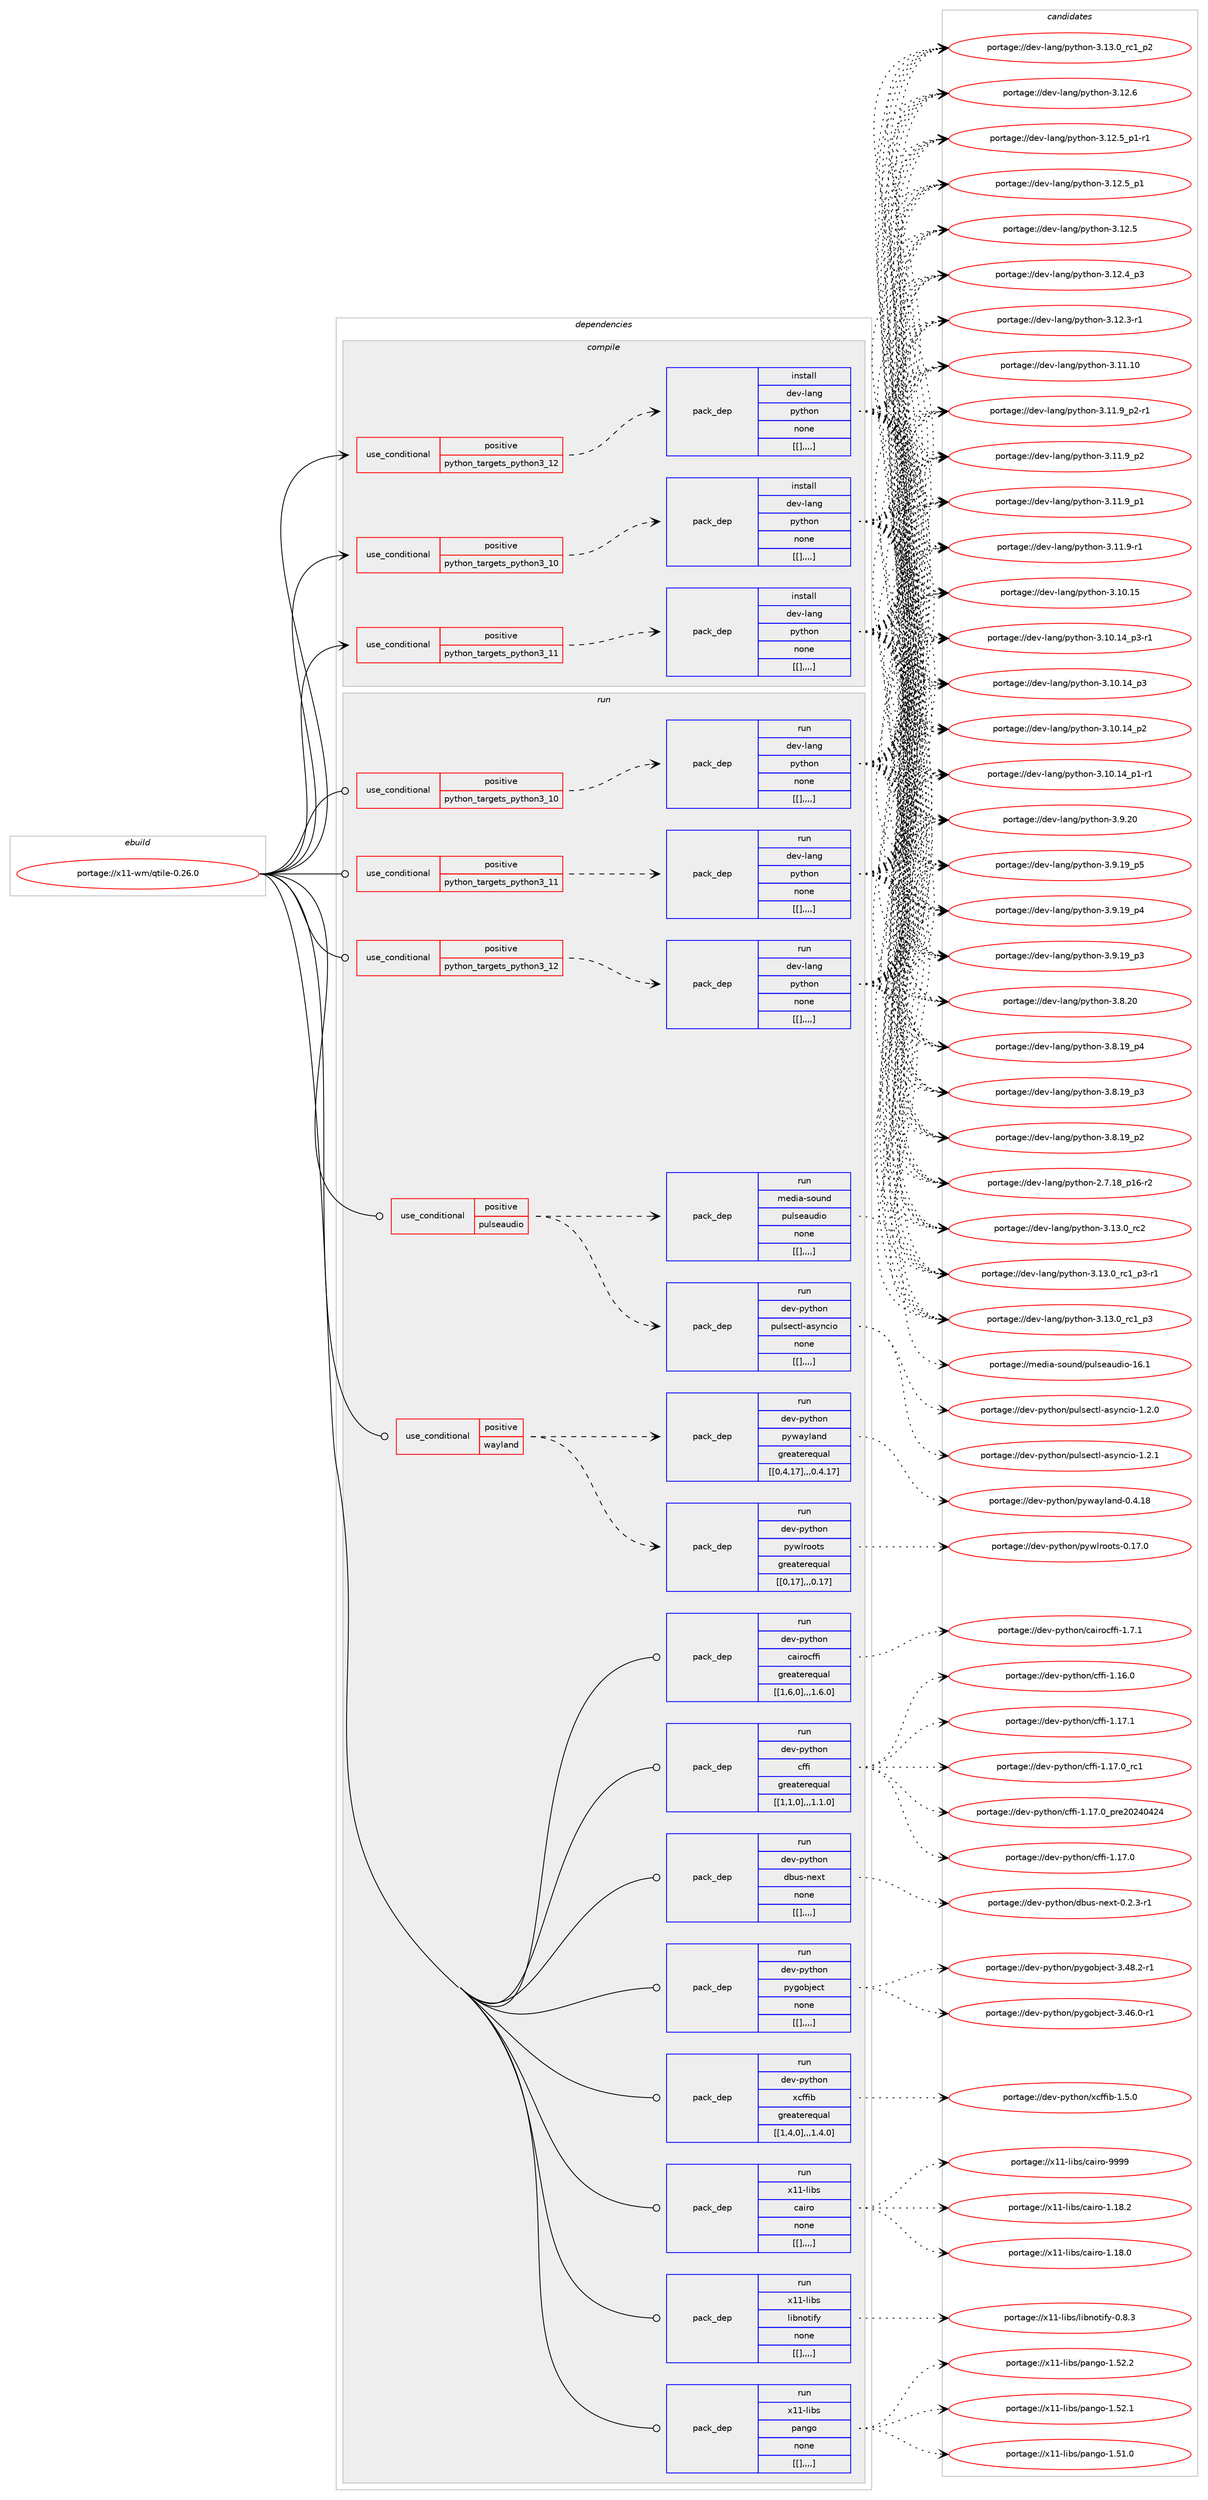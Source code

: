 digraph prolog {

# *************
# Graph options
# *************

newrank=true;
concentrate=true;
compound=true;
graph [rankdir=LR,fontname=Helvetica,fontsize=10,ranksep=1.5];#, ranksep=2.5, nodesep=0.2];
edge  [arrowhead=vee];
node  [fontname=Helvetica,fontsize=10];

# **********
# The ebuild
# **********

subgraph cluster_leftcol {
color=gray;
label=<<i>ebuild</i>>;
id [label="portage://x11-wm/qtile-0.26.0", color=red, width=4, href="../x11-wm/qtile-0.26.0.svg"];
}

# ****************
# The dependencies
# ****************

subgraph cluster_midcol {
color=gray;
label=<<i>dependencies</i>>;
subgraph cluster_compile {
fillcolor="#eeeeee";
style=filled;
label=<<i>compile</i>>;
subgraph cond128927 {
dependency490285 [label=<<TABLE BORDER="0" CELLBORDER="1" CELLSPACING="0" CELLPADDING="4"><TR><TD ROWSPAN="3" CELLPADDING="10">use_conditional</TD></TR><TR><TD>positive</TD></TR><TR><TD>python_targets_python3_10</TD></TR></TABLE>>, shape=none, color=red];
subgraph pack357776 {
dependency490286 [label=<<TABLE BORDER="0" CELLBORDER="1" CELLSPACING="0" CELLPADDING="4" WIDTH="220"><TR><TD ROWSPAN="6" CELLPADDING="30">pack_dep</TD></TR><TR><TD WIDTH="110">install</TD></TR><TR><TD>dev-lang</TD></TR><TR><TD>python</TD></TR><TR><TD>none</TD></TR><TR><TD>[[],,,,]</TD></TR></TABLE>>, shape=none, color=blue];
}
dependency490285:e -> dependency490286:w [weight=20,style="dashed",arrowhead="vee"];
}
id:e -> dependency490285:w [weight=20,style="solid",arrowhead="vee"];
subgraph cond128928 {
dependency490287 [label=<<TABLE BORDER="0" CELLBORDER="1" CELLSPACING="0" CELLPADDING="4"><TR><TD ROWSPAN="3" CELLPADDING="10">use_conditional</TD></TR><TR><TD>positive</TD></TR><TR><TD>python_targets_python3_11</TD></TR></TABLE>>, shape=none, color=red];
subgraph pack357777 {
dependency490288 [label=<<TABLE BORDER="0" CELLBORDER="1" CELLSPACING="0" CELLPADDING="4" WIDTH="220"><TR><TD ROWSPAN="6" CELLPADDING="30">pack_dep</TD></TR><TR><TD WIDTH="110">install</TD></TR><TR><TD>dev-lang</TD></TR><TR><TD>python</TD></TR><TR><TD>none</TD></TR><TR><TD>[[],,,,]</TD></TR></TABLE>>, shape=none, color=blue];
}
dependency490287:e -> dependency490288:w [weight=20,style="dashed",arrowhead="vee"];
}
id:e -> dependency490287:w [weight=20,style="solid",arrowhead="vee"];
subgraph cond128929 {
dependency490289 [label=<<TABLE BORDER="0" CELLBORDER="1" CELLSPACING="0" CELLPADDING="4"><TR><TD ROWSPAN="3" CELLPADDING="10">use_conditional</TD></TR><TR><TD>positive</TD></TR><TR><TD>python_targets_python3_12</TD></TR></TABLE>>, shape=none, color=red];
subgraph pack357778 {
dependency490290 [label=<<TABLE BORDER="0" CELLBORDER="1" CELLSPACING="0" CELLPADDING="4" WIDTH="220"><TR><TD ROWSPAN="6" CELLPADDING="30">pack_dep</TD></TR><TR><TD WIDTH="110">install</TD></TR><TR><TD>dev-lang</TD></TR><TR><TD>python</TD></TR><TR><TD>none</TD></TR><TR><TD>[[],,,,]</TD></TR></TABLE>>, shape=none, color=blue];
}
dependency490289:e -> dependency490290:w [weight=20,style="dashed",arrowhead="vee"];
}
id:e -> dependency490289:w [weight=20,style="solid",arrowhead="vee"];
}
subgraph cluster_compileandrun {
fillcolor="#eeeeee";
style=filled;
label=<<i>compile and run</i>>;
}
subgraph cluster_run {
fillcolor="#eeeeee";
style=filled;
label=<<i>run</i>>;
subgraph cond128930 {
dependency490291 [label=<<TABLE BORDER="0" CELLBORDER="1" CELLSPACING="0" CELLPADDING="4"><TR><TD ROWSPAN="3" CELLPADDING="10">use_conditional</TD></TR><TR><TD>positive</TD></TR><TR><TD>pulseaudio</TD></TR></TABLE>>, shape=none, color=red];
subgraph pack357779 {
dependency490292 [label=<<TABLE BORDER="0" CELLBORDER="1" CELLSPACING="0" CELLPADDING="4" WIDTH="220"><TR><TD ROWSPAN="6" CELLPADDING="30">pack_dep</TD></TR><TR><TD WIDTH="110">run</TD></TR><TR><TD>dev-python</TD></TR><TR><TD>pulsectl-asyncio</TD></TR><TR><TD>none</TD></TR><TR><TD>[[],,,,]</TD></TR></TABLE>>, shape=none, color=blue];
}
dependency490291:e -> dependency490292:w [weight=20,style="dashed",arrowhead="vee"];
subgraph pack357780 {
dependency490293 [label=<<TABLE BORDER="0" CELLBORDER="1" CELLSPACING="0" CELLPADDING="4" WIDTH="220"><TR><TD ROWSPAN="6" CELLPADDING="30">pack_dep</TD></TR><TR><TD WIDTH="110">run</TD></TR><TR><TD>media-sound</TD></TR><TR><TD>pulseaudio</TD></TR><TR><TD>none</TD></TR><TR><TD>[[],,,,]</TD></TR></TABLE>>, shape=none, color=blue];
}
dependency490291:e -> dependency490293:w [weight=20,style="dashed",arrowhead="vee"];
}
id:e -> dependency490291:w [weight=20,style="solid",arrowhead="odot"];
subgraph cond128931 {
dependency490294 [label=<<TABLE BORDER="0" CELLBORDER="1" CELLSPACING="0" CELLPADDING="4"><TR><TD ROWSPAN="3" CELLPADDING="10">use_conditional</TD></TR><TR><TD>positive</TD></TR><TR><TD>python_targets_python3_10</TD></TR></TABLE>>, shape=none, color=red];
subgraph pack357781 {
dependency490295 [label=<<TABLE BORDER="0" CELLBORDER="1" CELLSPACING="0" CELLPADDING="4" WIDTH="220"><TR><TD ROWSPAN="6" CELLPADDING="30">pack_dep</TD></TR><TR><TD WIDTH="110">run</TD></TR><TR><TD>dev-lang</TD></TR><TR><TD>python</TD></TR><TR><TD>none</TD></TR><TR><TD>[[],,,,]</TD></TR></TABLE>>, shape=none, color=blue];
}
dependency490294:e -> dependency490295:w [weight=20,style="dashed",arrowhead="vee"];
}
id:e -> dependency490294:w [weight=20,style="solid",arrowhead="odot"];
subgraph cond128932 {
dependency490296 [label=<<TABLE BORDER="0" CELLBORDER="1" CELLSPACING="0" CELLPADDING="4"><TR><TD ROWSPAN="3" CELLPADDING="10">use_conditional</TD></TR><TR><TD>positive</TD></TR><TR><TD>python_targets_python3_11</TD></TR></TABLE>>, shape=none, color=red];
subgraph pack357782 {
dependency490297 [label=<<TABLE BORDER="0" CELLBORDER="1" CELLSPACING="0" CELLPADDING="4" WIDTH="220"><TR><TD ROWSPAN="6" CELLPADDING="30">pack_dep</TD></TR><TR><TD WIDTH="110">run</TD></TR><TR><TD>dev-lang</TD></TR><TR><TD>python</TD></TR><TR><TD>none</TD></TR><TR><TD>[[],,,,]</TD></TR></TABLE>>, shape=none, color=blue];
}
dependency490296:e -> dependency490297:w [weight=20,style="dashed",arrowhead="vee"];
}
id:e -> dependency490296:w [weight=20,style="solid",arrowhead="odot"];
subgraph cond128933 {
dependency490298 [label=<<TABLE BORDER="0" CELLBORDER="1" CELLSPACING="0" CELLPADDING="4"><TR><TD ROWSPAN="3" CELLPADDING="10">use_conditional</TD></TR><TR><TD>positive</TD></TR><TR><TD>python_targets_python3_12</TD></TR></TABLE>>, shape=none, color=red];
subgraph pack357783 {
dependency490299 [label=<<TABLE BORDER="0" CELLBORDER="1" CELLSPACING="0" CELLPADDING="4" WIDTH="220"><TR><TD ROWSPAN="6" CELLPADDING="30">pack_dep</TD></TR><TR><TD WIDTH="110">run</TD></TR><TR><TD>dev-lang</TD></TR><TR><TD>python</TD></TR><TR><TD>none</TD></TR><TR><TD>[[],,,,]</TD></TR></TABLE>>, shape=none, color=blue];
}
dependency490298:e -> dependency490299:w [weight=20,style="dashed",arrowhead="vee"];
}
id:e -> dependency490298:w [weight=20,style="solid",arrowhead="odot"];
subgraph cond128934 {
dependency490300 [label=<<TABLE BORDER="0" CELLBORDER="1" CELLSPACING="0" CELLPADDING="4"><TR><TD ROWSPAN="3" CELLPADDING="10">use_conditional</TD></TR><TR><TD>positive</TD></TR><TR><TD>wayland</TD></TR></TABLE>>, shape=none, color=red];
subgraph pack357784 {
dependency490301 [label=<<TABLE BORDER="0" CELLBORDER="1" CELLSPACING="0" CELLPADDING="4" WIDTH="220"><TR><TD ROWSPAN="6" CELLPADDING="30">pack_dep</TD></TR><TR><TD WIDTH="110">run</TD></TR><TR><TD>dev-python</TD></TR><TR><TD>pywayland</TD></TR><TR><TD>greaterequal</TD></TR><TR><TD>[[0,4,17],,,0.4.17]</TD></TR></TABLE>>, shape=none, color=blue];
}
dependency490300:e -> dependency490301:w [weight=20,style="dashed",arrowhead="vee"];
subgraph pack357785 {
dependency490302 [label=<<TABLE BORDER="0" CELLBORDER="1" CELLSPACING="0" CELLPADDING="4" WIDTH="220"><TR><TD ROWSPAN="6" CELLPADDING="30">pack_dep</TD></TR><TR><TD WIDTH="110">run</TD></TR><TR><TD>dev-python</TD></TR><TR><TD>pywlroots</TD></TR><TR><TD>greaterequal</TD></TR><TR><TD>[[0,17],,,0.17]</TD></TR></TABLE>>, shape=none, color=blue];
}
dependency490300:e -> dependency490302:w [weight=20,style="dashed",arrowhead="vee"];
}
id:e -> dependency490300:w [weight=20,style="solid",arrowhead="odot"];
subgraph pack357786 {
dependency490303 [label=<<TABLE BORDER="0" CELLBORDER="1" CELLSPACING="0" CELLPADDING="4" WIDTH="220"><TR><TD ROWSPAN="6" CELLPADDING="30">pack_dep</TD></TR><TR><TD WIDTH="110">run</TD></TR><TR><TD>dev-python</TD></TR><TR><TD>cairocffi</TD></TR><TR><TD>greaterequal</TD></TR><TR><TD>[[1,6,0],,,1.6.0]</TD></TR></TABLE>>, shape=none, color=blue];
}
id:e -> dependency490303:w [weight=20,style="solid",arrowhead="odot"];
subgraph pack357787 {
dependency490304 [label=<<TABLE BORDER="0" CELLBORDER="1" CELLSPACING="0" CELLPADDING="4" WIDTH="220"><TR><TD ROWSPAN="6" CELLPADDING="30">pack_dep</TD></TR><TR><TD WIDTH="110">run</TD></TR><TR><TD>dev-python</TD></TR><TR><TD>cffi</TD></TR><TR><TD>greaterequal</TD></TR><TR><TD>[[1,1,0],,,1.1.0]</TD></TR></TABLE>>, shape=none, color=blue];
}
id:e -> dependency490304:w [weight=20,style="solid",arrowhead="odot"];
subgraph pack357788 {
dependency490305 [label=<<TABLE BORDER="0" CELLBORDER="1" CELLSPACING="0" CELLPADDING="4" WIDTH="220"><TR><TD ROWSPAN="6" CELLPADDING="30">pack_dep</TD></TR><TR><TD WIDTH="110">run</TD></TR><TR><TD>dev-python</TD></TR><TR><TD>dbus-next</TD></TR><TR><TD>none</TD></TR><TR><TD>[[],,,,]</TD></TR></TABLE>>, shape=none, color=blue];
}
id:e -> dependency490305:w [weight=20,style="solid",arrowhead="odot"];
subgraph pack357789 {
dependency490306 [label=<<TABLE BORDER="0" CELLBORDER="1" CELLSPACING="0" CELLPADDING="4" WIDTH="220"><TR><TD ROWSPAN="6" CELLPADDING="30">pack_dep</TD></TR><TR><TD WIDTH="110">run</TD></TR><TR><TD>dev-python</TD></TR><TR><TD>pygobject</TD></TR><TR><TD>none</TD></TR><TR><TD>[[],,,,]</TD></TR></TABLE>>, shape=none, color=blue];
}
id:e -> dependency490306:w [weight=20,style="solid",arrowhead="odot"];
subgraph pack357790 {
dependency490307 [label=<<TABLE BORDER="0" CELLBORDER="1" CELLSPACING="0" CELLPADDING="4" WIDTH="220"><TR><TD ROWSPAN="6" CELLPADDING="30">pack_dep</TD></TR><TR><TD WIDTH="110">run</TD></TR><TR><TD>dev-python</TD></TR><TR><TD>xcffib</TD></TR><TR><TD>greaterequal</TD></TR><TR><TD>[[1,4,0],,,1.4.0]</TD></TR></TABLE>>, shape=none, color=blue];
}
id:e -> dependency490307:w [weight=20,style="solid",arrowhead="odot"];
subgraph pack357791 {
dependency490308 [label=<<TABLE BORDER="0" CELLBORDER="1" CELLSPACING="0" CELLPADDING="4" WIDTH="220"><TR><TD ROWSPAN="6" CELLPADDING="30">pack_dep</TD></TR><TR><TD WIDTH="110">run</TD></TR><TR><TD>x11-libs</TD></TR><TR><TD>cairo</TD></TR><TR><TD>none</TD></TR><TR><TD>[[],,,,]</TD></TR></TABLE>>, shape=none, color=blue];
}
id:e -> dependency490308:w [weight=20,style="solid",arrowhead="odot"];
subgraph pack357792 {
dependency490309 [label=<<TABLE BORDER="0" CELLBORDER="1" CELLSPACING="0" CELLPADDING="4" WIDTH="220"><TR><TD ROWSPAN="6" CELLPADDING="30">pack_dep</TD></TR><TR><TD WIDTH="110">run</TD></TR><TR><TD>x11-libs</TD></TR><TR><TD>libnotify</TD></TR><TR><TD>none</TD></TR><TR><TD>[[],,,,]</TD></TR></TABLE>>, shape=none, color=blue];
}
id:e -> dependency490309:w [weight=20,style="solid",arrowhead="odot"];
subgraph pack357793 {
dependency490310 [label=<<TABLE BORDER="0" CELLBORDER="1" CELLSPACING="0" CELLPADDING="4" WIDTH="220"><TR><TD ROWSPAN="6" CELLPADDING="30">pack_dep</TD></TR><TR><TD WIDTH="110">run</TD></TR><TR><TD>x11-libs</TD></TR><TR><TD>pango</TD></TR><TR><TD>none</TD></TR><TR><TD>[[],,,,]</TD></TR></TABLE>>, shape=none, color=blue];
}
id:e -> dependency490310:w [weight=20,style="solid",arrowhead="odot"];
}
}

# **************
# The candidates
# **************

subgraph cluster_choices {
rank=same;
color=gray;
label=<<i>candidates</i>>;

subgraph choice357776 {
color=black;
nodesep=1;
choice10010111845108971101034711212111610411111045514649514648951149950 [label="portage://dev-lang/python-3.13.0_rc2", color=red, width=4,href="../dev-lang/python-3.13.0_rc2.svg"];
choice1001011184510897110103471121211161041111104551464951464895114994995112514511449 [label="portage://dev-lang/python-3.13.0_rc1_p3-r1", color=red, width=4,href="../dev-lang/python-3.13.0_rc1_p3-r1.svg"];
choice100101118451089711010347112121116104111110455146495146489511499499511251 [label="portage://dev-lang/python-3.13.0_rc1_p3", color=red, width=4,href="../dev-lang/python-3.13.0_rc1_p3.svg"];
choice100101118451089711010347112121116104111110455146495146489511499499511250 [label="portage://dev-lang/python-3.13.0_rc1_p2", color=red, width=4,href="../dev-lang/python-3.13.0_rc1_p2.svg"];
choice10010111845108971101034711212111610411111045514649504654 [label="portage://dev-lang/python-3.12.6", color=red, width=4,href="../dev-lang/python-3.12.6.svg"];
choice1001011184510897110103471121211161041111104551464950465395112494511449 [label="portage://dev-lang/python-3.12.5_p1-r1", color=red, width=4,href="../dev-lang/python-3.12.5_p1-r1.svg"];
choice100101118451089711010347112121116104111110455146495046539511249 [label="portage://dev-lang/python-3.12.5_p1", color=red, width=4,href="../dev-lang/python-3.12.5_p1.svg"];
choice10010111845108971101034711212111610411111045514649504653 [label="portage://dev-lang/python-3.12.5", color=red, width=4,href="../dev-lang/python-3.12.5.svg"];
choice100101118451089711010347112121116104111110455146495046529511251 [label="portage://dev-lang/python-3.12.4_p3", color=red, width=4,href="../dev-lang/python-3.12.4_p3.svg"];
choice100101118451089711010347112121116104111110455146495046514511449 [label="portage://dev-lang/python-3.12.3-r1", color=red, width=4,href="../dev-lang/python-3.12.3-r1.svg"];
choice1001011184510897110103471121211161041111104551464949464948 [label="portage://dev-lang/python-3.11.10", color=red, width=4,href="../dev-lang/python-3.11.10.svg"];
choice1001011184510897110103471121211161041111104551464949465795112504511449 [label="portage://dev-lang/python-3.11.9_p2-r1", color=red, width=4,href="../dev-lang/python-3.11.9_p2-r1.svg"];
choice100101118451089711010347112121116104111110455146494946579511250 [label="portage://dev-lang/python-3.11.9_p2", color=red, width=4,href="../dev-lang/python-3.11.9_p2.svg"];
choice100101118451089711010347112121116104111110455146494946579511249 [label="portage://dev-lang/python-3.11.9_p1", color=red, width=4,href="../dev-lang/python-3.11.9_p1.svg"];
choice100101118451089711010347112121116104111110455146494946574511449 [label="portage://dev-lang/python-3.11.9-r1", color=red, width=4,href="../dev-lang/python-3.11.9-r1.svg"];
choice1001011184510897110103471121211161041111104551464948464953 [label="portage://dev-lang/python-3.10.15", color=red, width=4,href="../dev-lang/python-3.10.15.svg"];
choice100101118451089711010347112121116104111110455146494846495295112514511449 [label="portage://dev-lang/python-3.10.14_p3-r1", color=red, width=4,href="../dev-lang/python-3.10.14_p3-r1.svg"];
choice10010111845108971101034711212111610411111045514649484649529511251 [label="portage://dev-lang/python-3.10.14_p3", color=red, width=4,href="../dev-lang/python-3.10.14_p3.svg"];
choice10010111845108971101034711212111610411111045514649484649529511250 [label="portage://dev-lang/python-3.10.14_p2", color=red, width=4,href="../dev-lang/python-3.10.14_p2.svg"];
choice100101118451089711010347112121116104111110455146494846495295112494511449 [label="portage://dev-lang/python-3.10.14_p1-r1", color=red, width=4,href="../dev-lang/python-3.10.14_p1-r1.svg"];
choice10010111845108971101034711212111610411111045514657465048 [label="portage://dev-lang/python-3.9.20", color=red, width=4,href="../dev-lang/python-3.9.20.svg"];
choice100101118451089711010347112121116104111110455146574649579511253 [label="portage://dev-lang/python-3.9.19_p5", color=red, width=4,href="../dev-lang/python-3.9.19_p5.svg"];
choice100101118451089711010347112121116104111110455146574649579511252 [label="portage://dev-lang/python-3.9.19_p4", color=red, width=4,href="../dev-lang/python-3.9.19_p4.svg"];
choice100101118451089711010347112121116104111110455146574649579511251 [label="portage://dev-lang/python-3.9.19_p3", color=red, width=4,href="../dev-lang/python-3.9.19_p3.svg"];
choice10010111845108971101034711212111610411111045514656465048 [label="portage://dev-lang/python-3.8.20", color=red, width=4,href="../dev-lang/python-3.8.20.svg"];
choice100101118451089711010347112121116104111110455146564649579511252 [label="portage://dev-lang/python-3.8.19_p4", color=red, width=4,href="../dev-lang/python-3.8.19_p4.svg"];
choice100101118451089711010347112121116104111110455146564649579511251 [label="portage://dev-lang/python-3.8.19_p3", color=red, width=4,href="../dev-lang/python-3.8.19_p3.svg"];
choice100101118451089711010347112121116104111110455146564649579511250 [label="portage://dev-lang/python-3.8.19_p2", color=red, width=4,href="../dev-lang/python-3.8.19_p2.svg"];
choice100101118451089711010347112121116104111110455046554649569511249544511450 [label="portage://dev-lang/python-2.7.18_p16-r2", color=red, width=4,href="../dev-lang/python-2.7.18_p16-r2.svg"];
dependency490286:e -> choice10010111845108971101034711212111610411111045514649514648951149950:w [style=dotted,weight="100"];
dependency490286:e -> choice1001011184510897110103471121211161041111104551464951464895114994995112514511449:w [style=dotted,weight="100"];
dependency490286:e -> choice100101118451089711010347112121116104111110455146495146489511499499511251:w [style=dotted,weight="100"];
dependency490286:e -> choice100101118451089711010347112121116104111110455146495146489511499499511250:w [style=dotted,weight="100"];
dependency490286:e -> choice10010111845108971101034711212111610411111045514649504654:w [style=dotted,weight="100"];
dependency490286:e -> choice1001011184510897110103471121211161041111104551464950465395112494511449:w [style=dotted,weight="100"];
dependency490286:e -> choice100101118451089711010347112121116104111110455146495046539511249:w [style=dotted,weight="100"];
dependency490286:e -> choice10010111845108971101034711212111610411111045514649504653:w [style=dotted,weight="100"];
dependency490286:e -> choice100101118451089711010347112121116104111110455146495046529511251:w [style=dotted,weight="100"];
dependency490286:e -> choice100101118451089711010347112121116104111110455146495046514511449:w [style=dotted,weight="100"];
dependency490286:e -> choice1001011184510897110103471121211161041111104551464949464948:w [style=dotted,weight="100"];
dependency490286:e -> choice1001011184510897110103471121211161041111104551464949465795112504511449:w [style=dotted,weight="100"];
dependency490286:e -> choice100101118451089711010347112121116104111110455146494946579511250:w [style=dotted,weight="100"];
dependency490286:e -> choice100101118451089711010347112121116104111110455146494946579511249:w [style=dotted,weight="100"];
dependency490286:e -> choice100101118451089711010347112121116104111110455146494946574511449:w [style=dotted,weight="100"];
dependency490286:e -> choice1001011184510897110103471121211161041111104551464948464953:w [style=dotted,weight="100"];
dependency490286:e -> choice100101118451089711010347112121116104111110455146494846495295112514511449:w [style=dotted,weight="100"];
dependency490286:e -> choice10010111845108971101034711212111610411111045514649484649529511251:w [style=dotted,weight="100"];
dependency490286:e -> choice10010111845108971101034711212111610411111045514649484649529511250:w [style=dotted,weight="100"];
dependency490286:e -> choice100101118451089711010347112121116104111110455146494846495295112494511449:w [style=dotted,weight="100"];
dependency490286:e -> choice10010111845108971101034711212111610411111045514657465048:w [style=dotted,weight="100"];
dependency490286:e -> choice100101118451089711010347112121116104111110455146574649579511253:w [style=dotted,weight="100"];
dependency490286:e -> choice100101118451089711010347112121116104111110455146574649579511252:w [style=dotted,weight="100"];
dependency490286:e -> choice100101118451089711010347112121116104111110455146574649579511251:w [style=dotted,weight="100"];
dependency490286:e -> choice10010111845108971101034711212111610411111045514656465048:w [style=dotted,weight="100"];
dependency490286:e -> choice100101118451089711010347112121116104111110455146564649579511252:w [style=dotted,weight="100"];
dependency490286:e -> choice100101118451089711010347112121116104111110455146564649579511251:w [style=dotted,weight="100"];
dependency490286:e -> choice100101118451089711010347112121116104111110455146564649579511250:w [style=dotted,weight="100"];
dependency490286:e -> choice100101118451089711010347112121116104111110455046554649569511249544511450:w [style=dotted,weight="100"];
}
subgraph choice357777 {
color=black;
nodesep=1;
choice10010111845108971101034711212111610411111045514649514648951149950 [label="portage://dev-lang/python-3.13.0_rc2", color=red, width=4,href="../dev-lang/python-3.13.0_rc2.svg"];
choice1001011184510897110103471121211161041111104551464951464895114994995112514511449 [label="portage://dev-lang/python-3.13.0_rc1_p3-r1", color=red, width=4,href="../dev-lang/python-3.13.0_rc1_p3-r1.svg"];
choice100101118451089711010347112121116104111110455146495146489511499499511251 [label="portage://dev-lang/python-3.13.0_rc1_p3", color=red, width=4,href="../dev-lang/python-3.13.0_rc1_p3.svg"];
choice100101118451089711010347112121116104111110455146495146489511499499511250 [label="portage://dev-lang/python-3.13.0_rc1_p2", color=red, width=4,href="../dev-lang/python-3.13.0_rc1_p2.svg"];
choice10010111845108971101034711212111610411111045514649504654 [label="portage://dev-lang/python-3.12.6", color=red, width=4,href="../dev-lang/python-3.12.6.svg"];
choice1001011184510897110103471121211161041111104551464950465395112494511449 [label="portage://dev-lang/python-3.12.5_p1-r1", color=red, width=4,href="../dev-lang/python-3.12.5_p1-r1.svg"];
choice100101118451089711010347112121116104111110455146495046539511249 [label="portage://dev-lang/python-3.12.5_p1", color=red, width=4,href="../dev-lang/python-3.12.5_p1.svg"];
choice10010111845108971101034711212111610411111045514649504653 [label="portage://dev-lang/python-3.12.5", color=red, width=4,href="../dev-lang/python-3.12.5.svg"];
choice100101118451089711010347112121116104111110455146495046529511251 [label="portage://dev-lang/python-3.12.4_p3", color=red, width=4,href="../dev-lang/python-3.12.4_p3.svg"];
choice100101118451089711010347112121116104111110455146495046514511449 [label="portage://dev-lang/python-3.12.3-r1", color=red, width=4,href="../dev-lang/python-3.12.3-r1.svg"];
choice1001011184510897110103471121211161041111104551464949464948 [label="portage://dev-lang/python-3.11.10", color=red, width=4,href="../dev-lang/python-3.11.10.svg"];
choice1001011184510897110103471121211161041111104551464949465795112504511449 [label="portage://dev-lang/python-3.11.9_p2-r1", color=red, width=4,href="../dev-lang/python-3.11.9_p2-r1.svg"];
choice100101118451089711010347112121116104111110455146494946579511250 [label="portage://dev-lang/python-3.11.9_p2", color=red, width=4,href="../dev-lang/python-3.11.9_p2.svg"];
choice100101118451089711010347112121116104111110455146494946579511249 [label="portage://dev-lang/python-3.11.9_p1", color=red, width=4,href="../dev-lang/python-3.11.9_p1.svg"];
choice100101118451089711010347112121116104111110455146494946574511449 [label="portage://dev-lang/python-3.11.9-r1", color=red, width=4,href="../dev-lang/python-3.11.9-r1.svg"];
choice1001011184510897110103471121211161041111104551464948464953 [label="portage://dev-lang/python-3.10.15", color=red, width=4,href="../dev-lang/python-3.10.15.svg"];
choice100101118451089711010347112121116104111110455146494846495295112514511449 [label="portage://dev-lang/python-3.10.14_p3-r1", color=red, width=4,href="../dev-lang/python-3.10.14_p3-r1.svg"];
choice10010111845108971101034711212111610411111045514649484649529511251 [label="portage://dev-lang/python-3.10.14_p3", color=red, width=4,href="../dev-lang/python-3.10.14_p3.svg"];
choice10010111845108971101034711212111610411111045514649484649529511250 [label="portage://dev-lang/python-3.10.14_p2", color=red, width=4,href="../dev-lang/python-3.10.14_p2.svg"];
choice100101118451089711010347112121116104111110455146494846495295112494511449 [label="portage://dev-lang/python-3.10.14_p1-r1", color=red, width=4,href="../dev-lang/python-3.10.14_p1-r1.svg"];
choice10010111845108971101034711212111610411111045514657465048 [label="portage://dev-lang/python-3.9.20", color=red, width=4,href="../dev-lang/python-3.9.20.svg"];
choice100101118451089711010347112121116104111110455146574649579511253 [label="portage://dev-lang/python-3.9.19_p5", color=red, width=4,href="../dev-lang/python-3.9.19_p5.svg"];
choice100101118451089711010347112121116104111110455146574649579511252 [label="portage://dev-lang/python-3.9.19_p4", color=red, width=4,href="../dev-lang/python-3.9.19_p4.svg"];
choice100101118451089711010347112121116104111110455146574649579511251 [label="portage://dev-lang/python-3.9.19_p3", color=red, width=4,href="../dev-lang/python-3.9.19_p3.svg"];
choice10010111845108971101034711212111610411111045514656465048 [label="portage://dev-lang/python-3.8.20", color=red, width=4,href="../dev-lang/python-3.8.20.svg"];
choice100101118451089711010347112121116104111110455146564649579511252 [label="portage://dev-lang/python-3.8.19_p4", color=red, width=4,href="../dev-lang/python-3.8.19_p4.svg"];
choice100101118451089711010347112121116104111110455146564649579511251 [label="portage://dev-lang/python-3.8.19_p3", color=red, width=4,href="../dev-lang/python-3.8.19_p3.svg"];
choice100101118451089711010347112121116104111110455146564649579511250 [label="portage://dev-lang/python-3.8.19_p2", color=red, width=4,href="../dev-lang/python-3.8.19_p2.svg"];
choice100101118451089711010347112121116104111110455046554649569511249544511450 [label="portage://dev-lang/python-2.7.18_p16-r2", color=red, width=4,href="../dev-lang/python-2.7.18_p16-r2.svg"];
dependency490288:e -> choice10010111845108971101034711212111610411111045514649514648951149950:w [style=dotted,weight="100"];
dependency490288:e -> choice1001011184510897110103471121211161041111104551464951464895114994995112514511449:w [style=dotted,weight="100"];
dependency490288:e -> choice100101118451089711010347112121116104111110455146495146489511499499511251:w [style=dotted,weight="100"];
dependency490288:e -> choice100101118451089711010347112121116104111110455146495146489511499499511250:w [style=dotted,weight="100"];
dependency490288:e -> choice10010111845108971101034711212111610411111045514649504654:w [style=dotted,weight="100"];
dependency490288:e -> choice1001011184510897110103471121211161041111104551464950465395112494511449:w [style=dotted,weight="100"];
dependency490288:e -> choice100101118451089711010347112121116104111110455146495046539511249:w [style=dotted,weight="100"];
dependency490288:e -> choice10010111845108971101034711212111610411111045514649504653:w [style=dotted,weight="100"];
dependency490288:e -> choice100101118451089711010347112121116104111110455146495046529511251:w [style=dotted,weight="100"];
dependency490288:e -> choice100101118451089711010347112121116104111110455146495046514511449:w [style=dotted,weight="100"];
dependency490288:e -> choice1001011184510897110103471121211161041111104551464949464948:w [style=dotted,weight="100"];
dependency490288:e -> choice1001011184510897110103471121211161041111104551464949465795112504511449:w [style=dotted,weight="100"];
dependency490288:e -> choice100101118451089711010347112121116104111110455146494946579511250:w [style=dotted,weight="100"];
dependency490288:e -> choice100101118451089711010347112121116104111110455146494946579511249:w [style=dotted,weight="100"];
dependency490288:e -> choice100101118451089711010347112121116104111110455146494946574511449:w [style=dotted,weight="100"];
dependency490288:e -> choice1001011184510897110103471121211161041111104551464948464953:w [style=dotted,weight="100"];
dependency490288:e -> choice100101118451089711010347112121116104111110455146494846495295112514511449:w [style=dotted,weight="100"];
dependency490288:e -> choice10010111845108971101034711212111610411111045514649484649529511251:w [style=dotted,weight="100"];
dependency490288:e -> choice10010111845108971101034711212111610411111045514649484649529511250:w [style=dotted,weight="100"];
dependency490288:e -> choice100101118451089711010347112121116104111110455146494846495295112494511449:w [style=dotted,weight="100"];
dependency490288:e -> choice10010111845108971101034711212111610411111045514657465048:w [style=dotted,weight="100"];
dependency490288:e -> choice100101118451089711010347112121116104111110455146574649579511253:w [style=dotted,weight="100"];
dependency490288:e -> choice100101118451089711010347112121116104111110455146574649579511252:w [style=dotted,weight="100"];
dependency490288:e -> choice100101118451089711010347112121116104111110455146574649579511251:w [style=dotted,weight="100"];
dependency490288:e -> choice10010111845108971101034711212111610411111045514656465048:w [style=dotted,weight="100"];
dependency490288:e -> choice100101118451089711010347112121116104111110455146564649579511252:w [style=dotted,weight="100"];
dependency490288:e -> choice100101118451089711010347112121116104111110455146564649579511251:w [style=dotted,weight="100"];
dependency490288:e -> choice100101118451089711010347112121116104111110455146564649579511250:w [style=dotted,weight="100"];
dependency490288:e -> choice100101118451089711010347112121116104111110455046554649569511249544511450:w [style=dotted,weight="100"];
}
subgraph choice357778 {
color=black;
nodesep=1;
choice10010111845108971101034711212111610411111045514649514648951149950 [label="portage://dev-lang/python-3.13.0_rc2", color=red, width=4,href="../dev-lang/python-3.13.0_rc2.svg"];
choice1001011184510897110103471121211161041111104551464951464895114994995112514511449 [label="portage://dev-lang/python-3.13.0_rc1_p3-r1", color=red, width=4,href="../dev-lang/python-3.13.0_rc1_p3-r1.svg"];
choice100101118451089711010347112121116104111110455146495146489511499499511251 [label="portage://dev-lang/python-3.13.0_rc1_p3", color=red, width=4,href="../dev-lang/python-3.13.0_rc1_p3.svg"];
choice100101118451089711010347112121116104111110455146495146489511499499511250 [label="portage://dev-lang/python-3.13.0_rc1_p2", color=red, width=4,href="../dev-lang/python-3.13.0_rc1_p2.svg"];
choice10010111845108971101034711212111610411111045514649504654 [label="portage://dev-lang/python-3.12.6", color=red, width=4,href="../dev-lang/python-3.12.6.svg"];
choice1001011184510897110103471121211161041111104551464950465395112494511449 [label="portage://dev-lang/python-3.12.5_p1-r1", color=red, width=4,href="../dev-lang/python-3.12.5_p1-r1.svg"];
choice100101118451089711010347112121116104111110455146495046539511249 [label="portage://dev-lang/python-3.12.5_p1", color=red, width=4,href="../dev-lang/python-3.12.5_p1.svg"];
choice10010111845108971101034711212111610411111045514649504653 [label="portage://dev-lang/python-3.12.5", color=red, width=4,href="../dev-lang/python-3.12.5.svg"];
choice100101118451089711010347112121116104111110455146495046529511251 [label="portage://dev-lang/python-3.12.4_p3", color=red, width=4,href="../dev-lang/python-3.12.4_p3.svg"];
choice100101118451089711010347112121116104111110455146495046514511449 [label="portage://dev-lang/python-3.12.3-r1", color=red, width=4,href="../dev-lang/python-3.12.3-r1.svg"];
choice1001011184510897110103471121211161041111104551464949464948 [label="portage://dev-lang/python-3.11.10", color=red, width=4,href="../dev-lang/python-3.11.10.svg"];
choice1001011184510897110103471121211161041111104551464949465795112504511449 [label="portage://dev-lang/python-3.11.9_p2-r1", color=red, width=4,href="../dev-lang/python-3.11.9_p2-r1.svg"];
choice100101118451089711010347112121116104111110455146494946579511250 [label="portage://dev-lang/python-3.11.9_p2", color=red, width=4,href="../dev-lang/python-3.11.9_p2.svg"];
choice100101118451089711010347112121116104111110455146494946579511249 [label="portage://dev-lang/python-3.11.9_p1", color=red, width=4,href="../dev-lang/python-3.11.9_p1.svg"];
choice100101118451089711010347112121116104111110455146494946574511449 [label="portage://dev-lang/python-3.11.9-r1", color=red, width=4,href="../dev-lang/python-3.11.9-r1.svg"];
choice1001011184510897110103471121211161041111104551464948464953 [label="portage://dev-lang/python-3.10.15", color=red, width=4,href="../dev-lang/python-3.10.15.svg"];
choice100101118451089711010347112121116104111110455146494846495295112514511449 [label="portage://dev-lang/python-3.10.14_p3-r1", color=red, width=4,href="../dev-lang/python-3.10.14_p3-r1.svg"];
choice10010111845108971101034711212111610411111045514649484649529511251 [label="portage://dev-lang/python-3.10.14_p3", color=red, width=4,href="../dev-lang/python-3.10.14_p3.svg"];
choice10010111845108971101034711212111610411111045514649484649529511250 [label="portage://dev-lang/python-3.10.14_p2", color=red, width=4,href="../dev-lang/python-3.10.14_p2.svg"];
choice100101118451089711010347112121116104111110455146494846495295112494511449 [label="portage://dev-lang/python-3.10.14_p1-r1", color=red, width=4,href="../dev-lang/python-3.10.14_p1-r1.svg"];
choice10010111845108971101034711212111610411111045514657465048 [label="portage://dev-lang/python-3.9.20", color=red, width=4,href="../dev-lang/python-3.9.20.svg"];
choice100101118451089711010347112121116104111110455146574649579511253 [label="portage://dev-lang/python-3.9.19_p5", color=red, width=4,href="../dev-lang/python-3.9.19_p5.svg"];
choice100101118451089711010347112121116104111110455146574649579511252 [label="portage://dev-lang/python-3.9.19_p4", color=red, width=4,href="../dev-lang/python-3.9.19_p4.svg"];
choice100101118451089711010347112121116104111110455146574649579511251 [label="portage://dev-lang/python-3.9.19_p3", color=red, width=4,href="../dev-lang/python-3.9.19_p3.svg"];
choice10010111845108971101034711212111610411111045514656465048 [label="portage://dev-lang/python-3.8.20", color=red, width=4,href="../dev-lang/python-3.8.20.svg"];
choice100101118451089711010347112121116104111110455146564649579511252 [label="portage://dev-lang/python-3.8.19_p4", color=red, width=4,href="../dev-lang/python-3.8.19_p4.svg"];
choice100101118451089711010347112121116104111110455146564649579511251 [label="portage://dev-lang/python-3.8.19_p3", color=red, width=4,href="../dev-lang/python-3.8.19_p3.svg"];
choice100101118451089711010347112121116104111110455146564649579511250 [label="portage://dev-lang/python-3.8.19_p2", color=red, width=4,href="../dev-lang/python-3.8.19_p2.svg"];
choice100101118451089711010347112121116104111110455046554649569511249544511450 [label="portage://dev-lang/python-2.7.18_p16-r2", color=red, width=4,href="../dev-lang/python-2.7.18_p16-r2.svg"];
dependency490290:e -> choice10010111845108971101034711212111610411111045514649514648951149950:w [style=dotted,weight="100"];
dependency490290:e -> choice1001011184510897110103471121211161041111104551464951464895114994995112514511449:w [style=dotted,weight="100"];
dependency490290:e -> choice100101118451089711010347112121116104111110455146495146489511499499511251:w [style=dotted,weight="100"];
dependency490290:e -> choice100101118451089711010347112121116104111110455146495146489511499499511250:w [style=dotted,weight="100"];
dependency490290:e -> choice10010111845108971101034711212111610411111045514649504654:w [style=dotted,weight="100"];
dependency490290:e -> choice1001011184510897110103471121211161041111104551464950465395112494511449:w [style=dotted,weight="100"];
dependency490290:e -> choice100101118451089711010347112121116104111110455146495046539511249:w [style=dotted,weight="100"];
dependency490290:e -> choice10010111845108971101034711212111610411111045514649504653:w [style=dotted,weight="100"];
dependency490290:e -> choice100101118451089711010347112121116104111110455146495046529511251:w [style=dotted,weight="100"];
dependency490290:e -> choice100101118451089711010347112121116104111110455146495046514511449:w [style=dotted,weight="100"];
dependency490290:e -> choice1001011184510897110103471121211161041111104551464949464948:w [style=dotted,weight="100"];
dependency490290:e -> choice1001011184510897110103471121211161041111104551464949465795112504511449:w [style=dotted,weight="100"];
dependency490290:e -> choice100101118451089711010347112121116104111110455146494946579511250:w [style=dotted,weight="100"];
dependency490290:e -> choice100101118451089711010347112121116104111110455146494946579511249:w [style=dotted,weight="100"];
dependency490290:e -> choice100101118451089711010347112121116104111110455146494946574511449:w [style=dotted,weight="100"];
dependency490290:e -> choice1001011184510897110103471121211161041111104551464948464953:w [style=dotted,weight="100"];
dependency490290:e -> choice100101118451089711010347112121116104111110455146494846495295112514511449:w [style=dotted,weight="100"];
dependency490290:e -> choice10010111845108971101034711212111610411111045514649484649529511251:w [style=dotted,weight="100"];
dependency490290:e -> choice10010111845108971101034711212111610411111045514649484649529511250:w [style=dotted,weight="100"];
dependency490290:e -> choice100101118451089711010347112121116104111110455146494846495295112494511449:w [style=dotted,weight="100"];
dependency490290:e -> choice10010111845108971101034711212111610411111045514657465048:w [style=dotted,weight="100"];
dependency490290:e -> choice100101118451089711010347112121116104111110455146574649579511253:w [style=dotted,weight="100"];
dependency490290:e -> choice100101118451089711010347112121116104111110455146574649579511252:w [style=dotted,weight="100"];
dependency490290:e -> choice100101118451089711010347112121116104111110455146574649579511251:w [style=dotted,weight="100"];
dependency490290:e -> choice10010111845108971101034711212111610411111045514656465048:w [style=dotted,weight="100"];
dependency490290:e -> choice100101118451089711010347112121116104111110455146564649579511252:w [style=dotted,weight="100"];
dependency490290:e -> choice100101118451089711010347112121116104111110455146564649579511251:w [style=dotted,weight="100"];
dependency490290:e -> choice100101118451089711010347112121116104111110455146564649579511250:w [style=dotted,weight="100"];
dependency490290:e -> choice100101118451089711010347112121116104111110455046554649569511249544511450:w [style=dotted,weight="100"];
}
subgraph choice357779 {
color=black;
nodesep=1;
choice100101118451121211161041111104711211710811510199116108459711512111099105111454946504649 [label="portage://dev-python/pulsectl-asyncio-1.2.1", color=red, width=4,href="../dev-python/pulsectl-asyncio-1.2.1.svg"];
choice100101118451121211161041111104711211710811510199116108459711512111099105111454946504648 [label="portage://dev-python/pulsectl-asyncio-1.2.0", color=red, width=4,href="../dev-python/pulsectl-asyncio-1.2.0.svg"];
dependency490292:e -> choice100101118451121211161041111104711211710811510199116108459711512111099105111454946504649:w [style=dotted,weight="100"];
dependency490292:e -> choice100101118451121211161041111104711211710811510199116108459711512111099105111454946504648:w [style=dotted,weight="100"];
}
subgraph choice357780 {
color=black;
nodesep=1;
choice109101100105974511511111711010047112117108115101971171001051114549544649 [label="portage://media-sound/pulseaudio-16.1", color=red, width=4,href="../media-sound/pulseaudio-16.1.svg"];
dependency490293:e -> choice109101100105974511511111711010047112117108115101971171001051114549544649:w [style=dotted,weight="100"];
}
subgraph choice357781 {
color=black;
nodesep=1;
choice10010111845108971101034711212111610411111045514649514648951149950 [label="portage://dev-lang/python-3.13.0_rc2", color=red, width=4,href="../dev-lang/python-3.13.0_rc2.svg"];
choice1001011184510897110103471121211161041111104551464951464895114994995112514511449 [label="portage://dev-lang/python-3.13.0_rc1_p3-r1", color=red, width=4,href="../dev-lang/python-3.13.0_rc1_p3-r1.svg"];
choice100101118451089711010347112121116104111110455146495146489511499499511251 [label="portage://dev-lang/python-3.13.0_rc1_p3", color=red, width=4,href="../dev-lang/python-3.13.0_rc1_p3.svg"];
choice100101118451089711010347112121116104111110455146495146489511499499511250 [label="portage://dev-lang/python-3.13.0_rc1_p2", color=red, width=4,href="../dev-lang/python-3.13.0_rc1_p2.svg"];
choice10010111845108971101034711212111610411111045514649504654 [label="portage://dev-lang/python-3.12.6", color=red, width=4,href="../dev-lang/python-3.12.6.svg"];
choice1001011184510897110103471121211161041111104551464950465395112494511449 [label="portage://dev-lang/python-3.12.5_p1-r1", color=red, width=4,href="../dev-lang/python-3.12.5_p1-r1.svg"];
choice100101118451089711010347112121116104111110455146495046539511249 [label="portage://dev-lang/python-3.12.5_p1", color=red, width=4,href="../dev-lang/python-3.12.5_p1.svg"];
choice10010111845108971101034711212111610411111045514649504653 [label="portage://dev-lang/python-3.12.5", color=red, width=4,href="../dev-lang/python-3.12.5.svg"];
choice100101118451089711010347112121116104111110455146495046529511251 [label="portage://dev-lang/python-3.12.4_p3", color=red, width=4,href="../dev-lang/python-3.12.4_p3.svg"];
choice100101118451089711010347112121116104111110455146495046514511449 [label="portage://dev-lang/python-3.12.3-r1", color=red, width=4,href="../dev-lang/python-3.12.3-r1.svg"];
choice1001011184510897110103471121211161041111104551464949464948 [label="portage://dev-lang/python-3.11.10", color=red, width=4,href="../dev-lang/python-3.11.10.svg"];
choice1001011184510897110103471121211161041111104551464949465795112504511449 [label="portage://dev-lang/python-3.11.9_p2-r1", color=red, width=4,href="../dev-lang/python-3.11.9_p2-r1.svg"];
choice100101118451089711010347112121116104111110455146494946579511250 [label="portage://dev-lang/python-3.11.9_p2", color=red, width=4,href="../dev-lang/python-3.11.9_p2.svg"];
choice100101118451089711010347112121116104111110455146494946579511249 [label="portage://dev-lang/python-3.11.9_p1", color=red, width=4,href="../dev-lang/python-3.11.9_p1.svg"];
choice100101118451089711010347112121116104111110455146494946574511449 [label="portage://dev-lang/python-3.11.9-r1", color=red, width=4,href="../dev-lang/python-3.11.9-r1.svg"];
choice1001011184510897110103471121211161041111104551464948464953 [label="portage://dev-lang/python-3.10.15", color=red, width=4,href="../dev-lang/python-3.10.15.svg"];
choice100101118451089711010347112121116104111110455146494846495295112514511449 [label="portage://dev-lang/python-3.10.14_p3-r1", color=red, width=4,href="../dev-lang/python-3.10.14_p3-r1.svg"];
choice10010111845108971101034711212111610411111045514649484649529511251 [label="portage://dev-lang/python-3.10.14_p3", color=red, width=4,href="../dev-lang/python-3.10.14_p3.svg"];
choice10010111845108971101034711212111610411111045514649484649529511250 [label="portage://dev-lang/python-3.10.14_p2", color=red, width=4,href="../dev-lang/python-3.10.14_p2.svg"];
choice100101118451089711010347112121116104111110455146494846495295112494511449 [label="portage://dev-lang/python-3.10.14_p1-r1", color=red, width=4,href="../dev-lang/python-3.10.14_p1-r1.svg"];
choice10010111845108971101034711212111610411111045514657465048 [label="portage://dev-lang/python-3.9.20", color=red, width=4,href="../dev-lang/python-3.9.20.svg"];
choice100101118451089711010347112121116104111110455146574649579511253 [label="portage://dev-lang/python-3.9.19_p5", color=red, width=4,href="../dev-lang/python-3.9.19_p5.svg"];
choice100101118451089711010347112121116104111110455146574649579511252 [label="portage://dev-lang/python-3.9.19_p4", color=red, width=4,href="../dev-lang/python-3.9.19_p4.svg"];
choice100101118451089711010347112121116104111110455146574649579511251 [label="portage://dev-lang/python-3.9.19_p3", color=red, width=4,href="../dev-lang/python-3.9.19_p3.svg"];
choice10010111845108971101034711212111610411111045514656465048 [label="portage://dev-lang/python-3.8.20", color=red, width=4,href="../dev-lang/python-3.8.20.svg"];
choice100101118451089711010347112121116104111110455146564649579511252 [label="portage://dev-lang/python-3.8.19_p4", color=red, width=4,href="../dev-lang/python-3.8.19_p4.svg"];
choice100101118451089711010347112121116104111110455146564649579511251 [label="portage://dev-lang/python-3.8.19_p3", color=red, width=4,href="../dev-lang/python-3.8.19_p3.svg"];
choice100101118451089711010347112121116104111110455146564649579511250 [label="portage://dev-lang/python-3.8.19_p2", color=red, width=4,href="../dev-lang/python-3.8.19_p2.svg"];
choice100101118451089711010347112121116104111110455046554649569511249544511450 [label="portage://dev-lang/python-2.7.18_p16-r2", color=red, width=4,href="../dev-lang/python-2.7.18_p16-r2.svg"];
dependency490295:e -> choice10010111845108971101034711212111610411111045514649514648951149950:w [style=dotted,weight="100"];
dependency490295:e -> choice1001011184510897110103471121211161041111104551464951464895114994995112514511449:w [style=dotted,weight="100"];
dependency490295:e -> choice100101118451089711010347112121116104111110455146495146489511499499511251:w [style=dotted,weight="100"];
dependency490295:e -> choice100101118451089711010347112121116104111110455146495146489511499499511250:w [style=dotted,weight="100"];
dependency490295:e -> choice10010111845108971101034711212111610411111045514649504654:w [style=dotted,weight="100"];
dependency490295:e -> choice1001011184510897110103471121211161041111104551464950465395112494511449:w [style=dotted,weight="100"];
dependency490295:e -> choice100101118451089711010347112121116104111110455146495046539511249:w [style=dotted,weight="100"];
dependency490295:e -> choice10010111845108971101034711212111610411111045514649504653:w [style=dotted,weight="100"];
dependency490295:e -> choice100101118451089711010347112121116104111110455146495046529511251:w [style=dotted,weight="100"];
dependency490295:e -> choice100101118451089711010347112121116104111110455146495046514511449:w [style=dotted,weight="100"];
dependency490295:e -> choice1001011184510897110103471121211161041111104551464949464948:w [style=dotted,weight="100"];
dependency490295:e -> choice1001011184510897110103471121211161041111104551464949465795112504511449:w [style=dotted,weight="100"];
dependency490295:e -> choice100101118451089711010347112121116104111110455146494946579511250:w [style=dotted,weight="100"];
dependency490295:e -> choice100101118451089711010347112121116104111110455146494946579511249:w [style=dotted,weight="100"];
dependency490295:e -> choice100101118451089711010347112121116104111110455146494946574511449:w [style=dotted,weight="100"];
dependency490295:e -> choice1001011184510897110103471121211161041111104551464948464953:w [style=dotted,weight="100"];
dependency490295:e -> choice100101118451089711010347112121116104111110455146494846495295112514511449:w [style=dotted,weight="100"];
dependency490295:e -> choice10010111845108971101034711212111610411111045514649484649529511251:w [style=dotted,weight="100"];
dependency490295:e -> choice10010111845108971101034711212111610411111045514649484649529511250:w [style=dotted,weight="100"];
dependency490295:e -> choice100101118451089711010347112121116104111110455146494846495295112494511449:w [style=dotted,weight="100"];
dependency490295:e -> choice10010111845108971101034711212111610411111045514657465048:w [style=dotted,weight="100"];
dependency490295:e -> choice100101118451089711010347112121116104111110455146574649579511253:w [style=dotted,weight="100"];
dependency490295:e -> choice100101118451089711010347112121116104111110455146574649579511252:w [style=dotted,weight="100"];
dependency490295:e -> choice100101118451089711010347112121116104111110455146574649579511251:w [style=dotted,weight="100"];
dependency490295:e -> choice10010111845108971101034711212111610411111045514656465048:w [style=dotted,weight="100"];
dependency490295:e -> choice100101118451089711010347112121116104111110455146564649579511252:w [style=dotted,weight="100"];
dependency490295:e -> choice100101118451089711010347112121116104111110455146564649579511251:w [style=dotted,weight="100"];
dependency490295:e -> choice100101118451089711010347112121116104111110455146564649579511250:w [style=dotted,weight="100"];
dependency490295:e -> choice100101118451089711010347112121116104111110455046554649569511249544511450:w [style=dotted,weight="100"];
}
subgraph choice357782 {
color=black;
nodesep=1;
choice10010111845108971101034711212111610411111045514649514648951149950 [label="portage://dev-lang/python-3.13.0_rc2", color=red, width=4,href="../dev-lang/python-3.13.0_rc2.svg"];
choice1001011184510897110103471121211161041111104551464951464895114994995112514511449 [label="portage://dev-lang/python-3.13.0_rc1_p3-r1", color=red, width=4,href="../dev-lang/python-3.13.0_rc1_p3-r1.svg"];
choice100101118451089711010347112121116104111110455146495146489511499499511251 [label="portage://dev-lang/python-3.13.0_rc1_p3", color=red, width=4,href="../dev-lang/python-3.13.0_rc1_p3.svg"];
choice100101118451089711010347112121116104111110455146495146489511499499511250 [label="portage://dev-lang/python-3.13.0_rc1_p2", color=red, width=4,href="../dev-lang/python-3.13.0_rc1_p2.svg"];
choice10010111845108971101034711212111610411111045514649504654 [label="portage://dev-lang/python-3.12.6", color=red, width=4,href="../dev-lang/python-3.12.6.svg"];
choice1001011184510897110103471121211161041111104551464950465395112494511449 [label="portage://dev-lang/python-3.12.5_p1-r1", color=red, width=4,href="../dev-lang/python-3.12.5_p1-r1.svg"];
choice100101118451089711010347112121116104111110455146495046539511249 [label="portage://dev-lang/python-3.12.5_p1", color=red, width=4,href="../dev-lang/python-3.12.5_p1.svg"];
choice10010111845108971101034711212111610411111045514649504653 [label="portage://dev-lang/python-3.12.5", color=red, width=4,href="../dev-lang/python-3.12.5.svg"];
choice100101118451089711010347112121116104111110455146495046529511251 [label="portage://dev-lang/python-3.12.4_p3", color=red, width=4,href="../dev-lang/python-3.12.4_p3.svg"];
choice100101118451089711010347112121116104111110455146495046514511449 [label="portage://dev-lang/python-3.12.3-r1", color=red, width=4,href="../dev-lang/python-3.12.3-r1.svg"];
choice1001011184510897110103471121211161041111104551464949464948 [label="portage://dev-lang/python-3.11.10", color=red, width=4,href="../dev-lang/python-3.11.10.svg"];
choice1001011184510897110103471121211161041111104551464949465795112504511449 [label="portage://dev-lang/python-3.11.9_p2-r1", color=red, width=4,href="../dev-lang/python-3.11.9_p2-r1.svg"];
choice100101118451089711010347112121116104111110455146494946579511250 [label="portage://dev-lang/python-3.11.9_p2", color=red, width=4,href="../dev-lang/python-3.11.9_p2.svg"];
choice100101118451089711010347112121116104111110455146494946579511249 [label="portage://dev-lang/python-3.11.9_p1", color=red, width=4,href="../dev-lang/python-3.11.9_p1.svg"];
choice100101118451089711010347112121116104111110455146494946574511449 [label="portage://dev-lang/python-3.11.9-r1", color=red, width=4,href="../dev-lang/python-3.11.9-r1.svg"];
choice1001011184510897110103471121211161041111104551464948464953 [label="portage://dev-lang/python-3.10.15", color=red, width=4,href="../dev-lang/python-3.10.15.svg"];
choice100101118451089711010347112121116104111110455146494846495295112514511449 [label="portage://dev-lang/python-3.10.14_p3-r1", color=red, width=4,href="../dev-lang/python-3.10.14_p3-r1.svg"];
choice10010111845108971101034711212111610411111045514649484649529511251 [label="portage://dev-lang/python-3.10.14_p3", color=red, width=4,href="../dev-lang/python-3.10.14_p3.svg"];
choice10010111845108971101034711212111610411111045514649484649529511250 [label="portage://dev-lang/python-3.10.14_p2", color=red, width=4,href="../dev-lang/python-3.10.14_p2.svg"];
choice100101118451089711010347112121116104111110455146494846495295112494511449 [label="portage://dev-lang/python-3.10.14_p1-r1", color=red, width=4,href="../dev-lang/python-3.10.14_p1-r1.svg"];
choice10010111845108971101034711212111610411111045514657465048 [label="portage://dev-lang/python-3.9.20", color=red, width=4,href="../dev-lang/python-3.9.20.svg"];
choice100101118451089711010347112121116104111110455146574649579511253 [label="portage://dev-lang/python-3.9.19_p5", color=red, width=4,href="../dev-lang/python-3.9.19_p5.svg"];
choice100101118451089711010347112121116104111110455146574649579511252 [label="portage://dev-lang/python-3.9.19_p4", color=red, width=4,href="../dev-lang/python-3.9.19_p4.svg"];
choice100101118451089711010347112121116104111110455146574649579511251 [label="portage://dev-lang/python-3.9.19_p3", color=red, width=4,href="../dev-lang/python-3.9.19_p3.svg"];
choice10010111845108971101034711212111610411111045514656465048 [label="portage://dev-lang/python-3.8.20", color=red, width=4,href="../dev-lang/python-3.8.20.svg"];
choice100101118451089711010347112121116104111110455146564649579511252 [label="portage://dev-lang/python-3.8.19_p4", color=red, width=4,href="../dev-lang/python-3.8.19_p4.svg"];
choice100101118451089711010347112121116104111110455146564649579511251 [label="portage://dev-lang/python-3.8.19_p3", color=red, width=4,href="../dev-lang/python-3.8.19_p3.svg"];
choice100101118451089711010347112121116104111110455146564649579511250 [label="portage://dev-lang/python-3.8.19_p2", color=red, width=4,href="../dev-lang/python-3.8.19_p2.svg"];
choice100101118451089711010347112121116104111110455046554649569511249544511450 [label="portage://dev-lang/python-2.7.18_p16-r2", color=red, width=4,href="../dev-lang/python-2.7.18_p16-r2.svg"];
dependency490297:e -> choice10010111845108971101034711212111610411111045514649514648951149950:w [style=dotted,weight="100"];
dependency490297:e -> choice1001011184510897110103471121211161041111104551464951464895114994995112514511449:w [style=dotted,weight="100"];
dependency490297:e -> choice100101118451089711010347112121116104111110455146495146489511499499511251:w [style=dotted,weight="100"];
dependency490297:e -> choice100101118451089711010347112121116104111110455146495146489511499499511250:w [style=dotted,weight="100"];
dependency490297:e -> choice10010111845108971101034711212111610411111045514649504654:w [style=dotted,weight="100"];
dependency490297:e -> choice1001011184510897110103471121211161041111104551464950465395112494511449:w [style=dotted,weight="100"];
dependency490297:e -> choice100101118451089711010347112121116104111110455146495046539511249:w [style=dotted,weight="100"];
dependency490297:e -> choice10010111845108971101034711212111610411111045514649504653:w [style=dotted,weight="100"];
dependency490297:e -> choice100101118451089711010347112121116104111110455146495046529511251:w [style=dotted,weight="100"];
dependency490297:e -> choice100101118451089711010347112121116104111110455146495046514511449:w [style=dotted,weight="100"];
dependency490297:e -> choice1001011184510897110103471121211161041111104551464949464948:w [style=dotted,weight="100"];
dependency490297:e -> choice1001011184510897110103471121211161041111104551464949465795112504511449:w [style=dotted,weight="100"];
dependency490297:e -> choice100101118451089711010347112121116104111110455146494946579511250:w [style=dotted,weight="100"];
dependency490297:e -> choice100101118451089711010347112121116104111110455146494946579511249:w [style=dotted,weight="100"];
dependency490297:e -> choice100101118451089711010347112121116104111110455146494946574511449:w [style=dotted,weight="100"];
dependency490297:e -> choice1001011184510897110103471121211161041111104551464948464953:w [style=dotted,weight="100"];
dependency490297:e -> choice100101118451089711010347112121116104111110455146494846495295112514511449:w [style=dotted,weight="100"];
dependency490297:e -> choice10010111845108971101034711212111610411111045514649484649529511251:w [style=dotted,weight="100"];
dependency490297:e -> choice10010111845108971101034711212111610411111045514649484649529511250:w [style=dotted,weight="100"];
dependency490297:e -> choice100101118451089711010347112121116104111110455146494846495295112494511449:w [style=dotted,weight="100"];
dependency490297:e -> choice10010111845108971101034711212111610411111045514657465048:w [style=dotted,weight="100"];
dependency490297:e -> choice100101118451089711010347112121116104111110455146574649579511253:w [style=dotted,weight="100"];
dependency490297:e -> choice100101118451089711010347112121116104111110455146574649579511252:w [style=dotted,weight="100"];
dependency490297:e -> choice100101118451089711010347112121116104111110455146574649579511251:w [style=dotted,weight="100"];
dependency490297:e -> choice10010111845108971101034711212111610411111045514656465048:w [style=dotted,weight="100"];
dependency490297:e -> choice100101118451089711010347112121116104111110455146564649579511252:w [style=dotted,weight="100"];
dependency490297:e -> choice100101118451089711010347112121116104111110455146564649579511251:w [style=dotted,weight="100"];
dependency490297:e -> choice100101118451089711010347112121116104111110455146564649579511250:w [style=dotted,weight="100"];
dependency490297:e -> choice100101118451089711010347112121116104111110455046554649569511249544511450:w [style=dotted,weight="100"];
}
subgraph choice357783 {
color=black;
nodesep=1;
choice10010111845108971101034711212111610411111045514649514648951149950 [label="portage://dev-lang/python-3.13.0_rc2", color=red, width=4,href="../dev-lang/python-3.13.0_rc2.svg"];
choice1001011184510897110103471121211161041111104551464951464895114994995112514511449 [label="portage://dev-lang/python-3.13.0_rc1_p3-r1", color=red, width=4,href="../dev-lang/python-3.13.0_rc1_p3-r1.svg"];
choice100101118451089711010347112121116104111110455146495146489511499499511251 [label="portage://dev-lang/python-3.13.0_rc1_p3", color=red, width=4,href="../dev-lang/python-3.13.0_rc1_p3.svg"];
choice100101118451089711010347112121116104111110455146495146489511499499511250 [label="portage://dev-lang/python-3.13.0_rc1_p2", color=red, width=4,href="../dev-lang/python-3.13.0_rc1_p2.svg"];
choice10010111845108971101034711212111610411111045514649504654 [label="portage://dev-lang/python-3.12.6", color=red, width=4,href="../dev-lang/python-3.12.6.svg"];
choice1001011184510897110103471121211161041111104551464950465395112494511449 [label="portage://dev-lang/python-3.12.5_p1-r1", color=red, width=4,href="../dev-lang/python-3.12.5_p1-r1.svg"];
choice100101118451089711010347112121116104111110455146495046539511249 [label="portage://dev-lang/python-3.12.5_p1", color=red, width=4,href="../dev-lang/python-3.12.5_p1.svg"];
choice10010111845108971101034711212111610411111045514649504653 [label="portage://dev-lang/python-3.12.5", color=red, width=4,href="../dev-lang/python-3.12.5.svg"];
choice100101118451089711010347112121116104111110455146495046529511251 [label="portage://dev-lang/python-3.12.4_p3", color=red, width=4,href="../dev-lang/python-3.12.4_p3.svg"];
choice100101118451089711010347112121116104111110455146495046514511449 [label="portage://dev-lang/python-3.12.3-r1", color=red, width=4,href="../dev-lang/python-3.12.3-r1.svg"];
choice1001011184510897110103471121211161041111104551464949464948 [label="portage://dev-lang/python-3.11.10", color=red, width=4,href="../dev-lang/python-3.11.10.svg"];
choice1001011184510897110103471121211161041111104551464949465795112504511449 [label="portage://dev-lang/python-3.11.9_p2-r1", color=red, width=4,href="../dev-lang/python-3.11.9_p2-r1.svg"];
choice100101118451089711010347112121116104111110455146494946579511250 [label="portage://dev-lang/python-3.11.9_p2", color=red, width=4,href="../dev-lang/python-3.11.9_p2.svg"];
choice100101118451089711010347112121116104111110455146494946579511249 [label="portage://dev-lang/python-3.11.9_p1", color=red, width=4,href="../dev-lang/python-3.11.9_p1.svg"];
choice100101118451089711010347112121116104111110455146494946574511449 [label="portage://dev-lang/python-3.11.9-r1", color=red, width=4,href="../dev-lang/python-3.11.9-r1.svg"];
choice1001011184510897110103471121211161041111104551464948464953 [label="portage://dev-lang/python-3.10.15", color=red, width=4,href="../dev-lang/python-3.10.15.svg"];
choice100101118451089711010347112121116104111110455146494846495295112514511449 [label="portage://dev-lang/python-3.10.14_p3-r1", color=red, width=4,href="../dev-lang/python-3.10.14_p3-r1.svg"];
choice10010111845108971101034711212111610411111045514649484649529511251 [label="portage://dev-lang/python-3.10.14_p3", color=red, width=4,href="../dev-lang/python-3.10.14_p3.svg"];
choice10010111845108971101034711212111610411111045514649484649529511250 [label="portage://dev-lang/python-3.10.14_p2", color=red, width=4,href="../dev-lang/python-3.10.14_p2.svg"];
choice100101118451089711010347112121116104111110455146494846495295112494511449 [label="portage://dev-lang/python-3.10.14_p1-r1", color=red, width=4,href="../dev-lang/python-3.10.14_p1-r1.svg"];
choice10010111845108971101034711212111610411111045514657465048 [label="portage://dev-lang/python-3.9.20", color=red, width=4,href="../dev-lang/python-3.9.20.svg"];
choice100101118451089711010347112121116104111110455146574649579511253 [label="portage://dev-lang/python-3.9.19_p5", color=red, width=4,href="../dev-lang/python-3.9.19_p5.svg"];
choice100101118451089711010347112121116104111110455146574649579511252 [label="portage://dev-lang/python-3.9.19_p4", color=red, width=4,href="../dev-lang/python-3.9.19_p4.svg"];
choice100101118451089711010347112121116104111110455146574649579511251 [label="portage://dev-lang/python-3.9.19_p3", color=red, width=4,href="../dev-lang/python-3.9.19_p3.svg"];
choice10010111845108971101034711212111610411111045514656465048 [label="portage://dev-lang/python-3.8.20", color=red, width=4,href="../dev-lang/python-3.8.20.svg"];
choice100101118451089711010347112121116104111110455146564649579511252 [label="portage://dev-lang/python-3.8.19_p4", color=red, width=4,href="../dev-lang/python-3.8.19_p4.svg"];
choice100101118451089711010347112121116104111110455146564649579511251 [label="portage://dev-lang/python-3.8.19_p3", color=red, width=4,href="../dev-lang/python-3.8.19_p3.svg"];
choice100101118451089711010347112121116104111110455146564649579511250 [label="portage://dev-lang/python-3.8.19_p2", color=red, width=4,href="../dev-lang/python-3.8.19_p2.svg"];
choice100101118451089711010347112121116104111110455046554649569511249544511450 [label="portage://dev-lang/python-2.7.18_p16-r2", color=red, width=4,href="../dev-lang/python-2.7.18_p16-r2.svg"];
dependency490299:e -> choice10010111845108971101034711212111610411111045514649514648951149950:w [style=dotted,weight="100"];
dependency490299:e -> choice1001011184510897110103471121211161041111104551464951464895114994995112514511449:w [style=dotted,weight="100"];
dependency490299:e -> choice100101118451089711010347112121116104111110455146495146489511499499511251:w [style=dotted,weight="100"];
dependency490299:e -> choice100101118451089711010347112121116104111110455146495146489511499499511250:w [style=dotted,weight="100"];
dependency490299:e -> choice10010111845108971101034711212111610411111045514649504654:w [style=dotted,weight="100"];
dependency490299:e -> choice1001011184510897110103471121211161041111104551464950465395112494511449:w [style=dotted,weight="100"];
dependency490299:e -> choice100101118451089711010347112121116104111110455146495046539511249:w [style=dotted,weight="100"];
dependency490299:e -> choice10010111845108971101034711212111610411111045514649504653:w [style=dotted,weight="100"];
dependency490299:e -> choice100101118451089711010347112121116104111110455146495046529511251:w [style=dotted,weight="100"];
dependency490299:e -> choice100101118451089711010347112121116104111110455146495046514511449:w [style=dotted,weight="100"];
dependency490299:e -> choice1001011184510897110103471121211161041111104551464949464948:w [style=dotted,weight="100"];
dependency490299:e -> choice1001011184510897110103471121211161041111104551464949465795112504511449:w [style=dotted,weight="100"];
dependency490299:e -> choice100101118451089711010347112121116104111110455146494946579511250:w [style=dotted,weight="100"];
dependency490299:e -> choice100101118451089711010347112121116104111110455146494946579511249:w [style=dotted,weight="100"];
dependency490299:e -> choice100101118451089711010347112121116104111110455146494946574511449:w [style=dotted,weight="100"];
dependency490299:e -> choice1001011184510897110103471121211161041111104551464948464953:w [style=dotted,weight="100"];
dependency490299:e -> choice100101118451089711010347112121116104111110455146494846495295112514511449:w [style=dotted,weight="100"];
dependency490299:e -> choice10010111845108971101034711212111610411111045514649484649529511251:w [style=dotted,weight="100"];
dependency490299:e -> choice10010111845108971101034711212111610411111045514649484649529511250:w [style=dotted,weight="100"];
dependency490299:e -> choice100101118451089711010347112121116104111110455146494846495295112494511449:w [style=dotted,weight="100"];
dependency490299:e -> choice10010111845108971101034711212111610411111045514657465048:w [style=dotted,weight="100"];
dependency490299:e -> choice100101118451089711010347112121116104111110455146574649579511253:w [style=dotted,weight="100"];
dependency490299:e -> choice100101118451089711010347112121116104111110455146574649579511252:w [style=dotted,weight="100"];
dependency490299:e -> choice100101118451089711010347112121116104111110455146574649579511251:w [style=dotted,weight="100"];
dependency490299:e -> choice10010111845108971101034711212111610411111045514656465048:w [style=dotted,weight="100"];
dependency490299:e -> choice100101118451089711010347112121116104111110455146564649579511252:w [style=dotted,weight="100"];
dependency490299:e -> choice100101118451089711010347112121116104111110455146564649579511251:w [style=dotted,weight="100"];
dependency490299:e -> choice100101118451089711010347112121116104111110455146564649579511250:w [style=dotted,weight="100"];
dependency490299:e -> choice100101118451089711010347112121116104111110455046554649569511249544511450:w [style=dotted,weight="100"];
}
subgraph choice357784 {
color=black;
nodesep=1;
choice1001011184511212111610411111047112121119971211089711010045484652464956 [label="portage://dev-python/pywayland-0.4.18", color=red, width=4,href="../dev-python/pywayland-0.4.18.svg"];
dependency490301:e -> choice1001011184511212111610411111047112121119971211089711010045484652464956:w [style=dotted,weight="100"];
}
subgraph choice357785 {
color=black;
nodesep=1;
choice100101118451121211161041111104711212111910811411111111611545484649554648 [label="portage://dev-python/pywlroots-0.17.0", color=red, width=4,href="../dev-python/pywlroots-0.17.0.svg"];
dependency490302:e -> choice100101118451121211161041111104711212111910811411111111611545484649554648:w [style=dotted,weight="100"];
}
subgraph choice357786 {
color=black;
nodesep=1;
choice1001011184511212111610411111047999710511411199102102105454946554649 [label="portage://dev-python/cairocffi-1.7.1", color=red, width=4,href="../dev-python/cairocffi-1.7.1.svg"];
dependency490303:e -> choice1001011184511212111610411111047999710511411199102102105454946554649:w [style=dotted,weight="100"];
}
subgraph choice357787 {
color=black;
nodesep=1;
choice10010111845112121116104111110479910210210545494649554649 [label="portage://dev-python/cffi-1.17.1", color=red, width=4,href="../dev-python/cffi-1.17.1.svg"];
choice10010111845112121116104111110479910210210545494649554648951149949 [label="portage://dev-python/cffi-1.17.0_rc1", color=red, width=4,href="../dev-python/cffi-1.17.0_rc1.svg"];
choice10010111845112121116104111110479910210210545494649554648951121141015048505248525052 [label="portage://dev-python/cffi-1.17.0_pre20240424", color=red, width=4,href="../dev-python/cffi-1.17.0_pre20240424.svg"];
choice10010111845112121116104111110479910210210545494649554648 [label="portage://dev-python/cffi-1.17.0", color=red, width=4,href="../dev-python/cffi-1.17.0.svg"];
choice10010111845112121116104111110479910210210545494649544648 [label="portage://dev-python/cffi-1.16.0", color=red, width=4,href="../dev-python/cffi-1.16.0.svg"];
dependency490304:e -> choice10010111845112121116104111110479910210210545494649554649:w [style=dotted,weight="100"];
dependency490304:e -> choice10010111845112121116104111110479910210210545494649554648951149949:w [style=dotted,weight="100"];
dependency490304:e -> choice10010111845112121116104111110479910210210545494649554648951121141015048505248525052:w [style=dotted,weight="100"];
dependency490304:e -> choice10010111845112121116104111110479910210210545494649554648:w [style=dotted,weight="100"];
dependency490304:e -> choice10010111845112121116104111110479910210210545494649544648:w [style=dotted,weight="100"];
}
subgraph choice357788 {
color=black;
nodesep=1;
choice100101118451121211161041111104710098117115451101011201164548465046514511449 [label="portage://dev-python/dbus-next-0.2.3-r1", color=red, width=4,href="../dev-python/dbus-next-0.2.3-r1.svg"];
dependency490305:e -> choice100101118451121211161041111104710098117115451101011201164548465046514511449:w [style=dotted,weight="100"];
}
subgraph choice357789 {
color=black;
nodesep=1;
choice10010111845112121116104111110471121211031119810610199116455146525646504511449 [label="portage://dev-python/pygobject-3.48.2-r1", color=red, width=4,href="../dev-python/pygobject-3.48.2-r1.svg"];
choice10010111845112121116104111110471121211031119810610199116455146525446484511449 [label="portage://dev-python/pygobject-3.46.0-r1", color=red, width=4,href="../dev-python/pygobject-3.46.0-r1.svg"];
dependency490306:e -> choice10010111845112121116104111110471121211031119810610199116455146525646504511449:w [style=dotted,weight="100"];
dependency490306:e -> choice10010111845112121116104111110471121211031119810610199116455146525446484511449:w [style=dotted,weight="100"];
}
subgraph choice357790 {
color=black;
nodesep=1;
choice10010111845112121116104111110471209910210210598454946534648 [label="portage://dev-python/xcffib-1.5.0", color=red, width=4,href="../dev-python/xcffib-1.5.0.svg"];
dependency490307:e -> choice10010111845112121116104111110471209910210210598454946534648:w [style=dotted,weight="100"];
}
subgraph choice357791 {
color=black;
nodesep=1;
choice120494945108105981154799971051141114557575757 [label="portage://x11-libs/cairo-9999", color=red, width=4,href="../x11-libs/cairo-9999.svg"];
choice1204949451081059811547999710511411145494649564650 [label="portage://x11-libs/cairo-1.18.2", color=red, width=4,href="../x11-libs/cairo-1.18.2.svg"];
choice1204949451081059811547999710511411145494649564648 [label="portage://x11-libs/cairo-1.18.0", color=red, width=4,href="../x11-libs/cairo-1.18.0.svg"];
dependency490308:e -> choice120494945108105981154799971051141114557575757:w [style=dotted,weight="100"];
dependency490308:e -> choice1204949451081059811547999710511411145494649564650:w [style=dotted,weight="100"];
dependency490308:e -> choice1204949451081059811547999710511411145494649564648:w [style=dotted,weight="100"];
}
subgraph choice357792 {
color=black;
nodesep=1;
choice120494945108105981154710810598110111116105102121454846564651 [label="portage://x11-libs/libnotify-0.8.3", color=red, width=4,href="../x11-libs/libnotify-0.8.3.svg"];
dependency490309:e -> choice120494945108105981154710810598110111116105102121454846564651:w [style=dotted,weight="100"];
}
subgraph choice357793 {
color=black;
nodesep=1;
choice12049494510810598115471129711010311145494653504650 [label="portage://x11-libs/pango-1.52.2", color=red, width=4,href="../x11-libs/pango-1.52.2.svg"];
choice12049494510810598115471129711010311145494653504649 [label="portage://x11-libs/pango-1.52.1", color=red, width=4,href="../x11-libs/pango-1.52.1.svg"];
choice12049494510810598115471129711010311145494653494648 [label="portage://x11-libs/pango-1.51.0", color=red, width=4,href="../x11-libs/pango-1.51.0.svg"];
dependency490310:e -> choice12049494510810598115471129711010311145494653504650:w [style=dotted,weight="100"];
dependency490310:e -> choice12049494510810598115471129711010311145494653504649:w [style=dotted,weight="100"];
dependency490310:e -> choice12049494510810598115471129711010311145494653494648:w [style=dotted,weight="100"];
}
}

}
